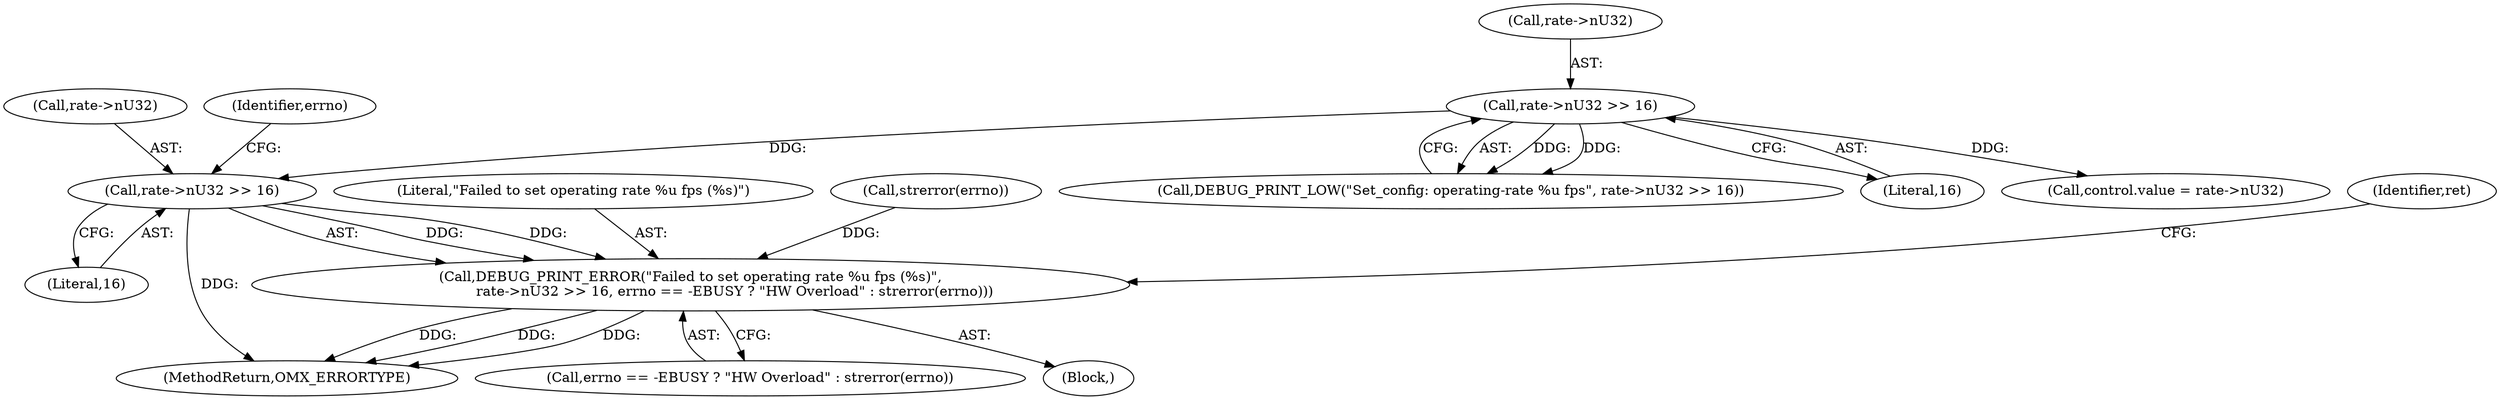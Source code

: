 digraph "0_Android_f22c2a0f0f9e030c240468d9d18b9297f001bcf0@pointer" {
"1001039" [label="(Call,rate->nU32 >> 16)"];
"1001001" [label="(Call,rate->nU32 >> 16)"];
"1001037" [label="(Call,DEBUG_PRINT_ERROR(\"Failed to set operating rate %u fps (%s)\",\n                    rate->nU32 >> 16, errno == -EBUSY ? \"HW Overload\" : strerror(errno)))"];
"1001027" [label="(Block,)"];
"1001043" [label="(Literal,16)"];
"1001012" [label="(Call,control.value = rate->nU32)"];
"1001037" [label="(Call,DEBUG_PRINT_ERROR(\"Failed to set operating rate %u fps (%s)\",\n                    rate->nU32 >> 16, errno == -EBUSY ? \"HW Overload\" : strerror(errno)))"];
"1001039" [label="(Call,rate->nU32 >> 16)"];
"1001056" [label="(MethodReturn,OMX_ERRORTYPE)"];
"1001044" [label="(Call,errno == -EBUSY ? \"HW Overload\" : strerror(errno))"];
"1001001" [label="(Call,rate->nU32 >> 16)"];
"1000999" [label="(Call,DEBUG_PRINT_LOW(\"Set_config: operating-rate %u fps\", rate->nU32 >> 16))"];
"1001038" [label="(Literal,\"Failed to set operating rate %u fps (%s)\")"];
"1001040" [label="(Call,rate->nU32)"];
"1001046" [label="(Identifier,errno)"];
"1001050" [label="(Call,strerror(errno))"];
"1001053" [label="(Identifier,ret)"];
"1001005" [label="(Literal,16)"];
"1001002" [label="(Call,rate->nU32)"];
"1001039" -> "1001037"  [label="AST: "];
"1001039" -> "1001043"  [label="CFG: "];
"1001040" -> "1001039"  [label="AST: "];
"1001043" -> "1001039"  [label="AST: "];
"1001046" -> "1001039"  [label="CFG: "];
"1001039" -> "1001056"  [label="DDG: "];
"1001039" -> "1001037"  [label="DDG: "];
"1001039" -> "1001037"  [label="DDG: "];
"1001001" -> "1001039"  [label="DDG: "];
"1001001" -> "1000999"  [label="AST: "];
"1001001" -> "1001005"  [label="CFG: "];
"1001002" -> "1001001"  [label="AST: "];
"1001005" -> "1001001"  [label="AST: "];
"1000999" -> "1001001"  [label="CFG: "];
"1001001" -> "1000999"  [label="DDG: "];
"1001001" -> "1000999"  [label="DDG: "];
"1001001" -> "1001012"  [label="DDG: "];
"1001037" -> "1001027"  [label="AST: "];
"1001037" -> "1001044"  [label="CFG: "];
"1001038" -> "1001037"  [label="AST: "];
"1001044" -> "1001037"  [label="AST: "];
"1001053" -> "1001037"  [label="CFG: "];
"1001037" -> "1001056"  [label="DDG: "];
"1001037" -> "1001056"  [label="DDG: "];
"1001037" -> "1001056"  [label="DDG: "];
"1001050" -> "1001037"  [label="DDG: "];
}
